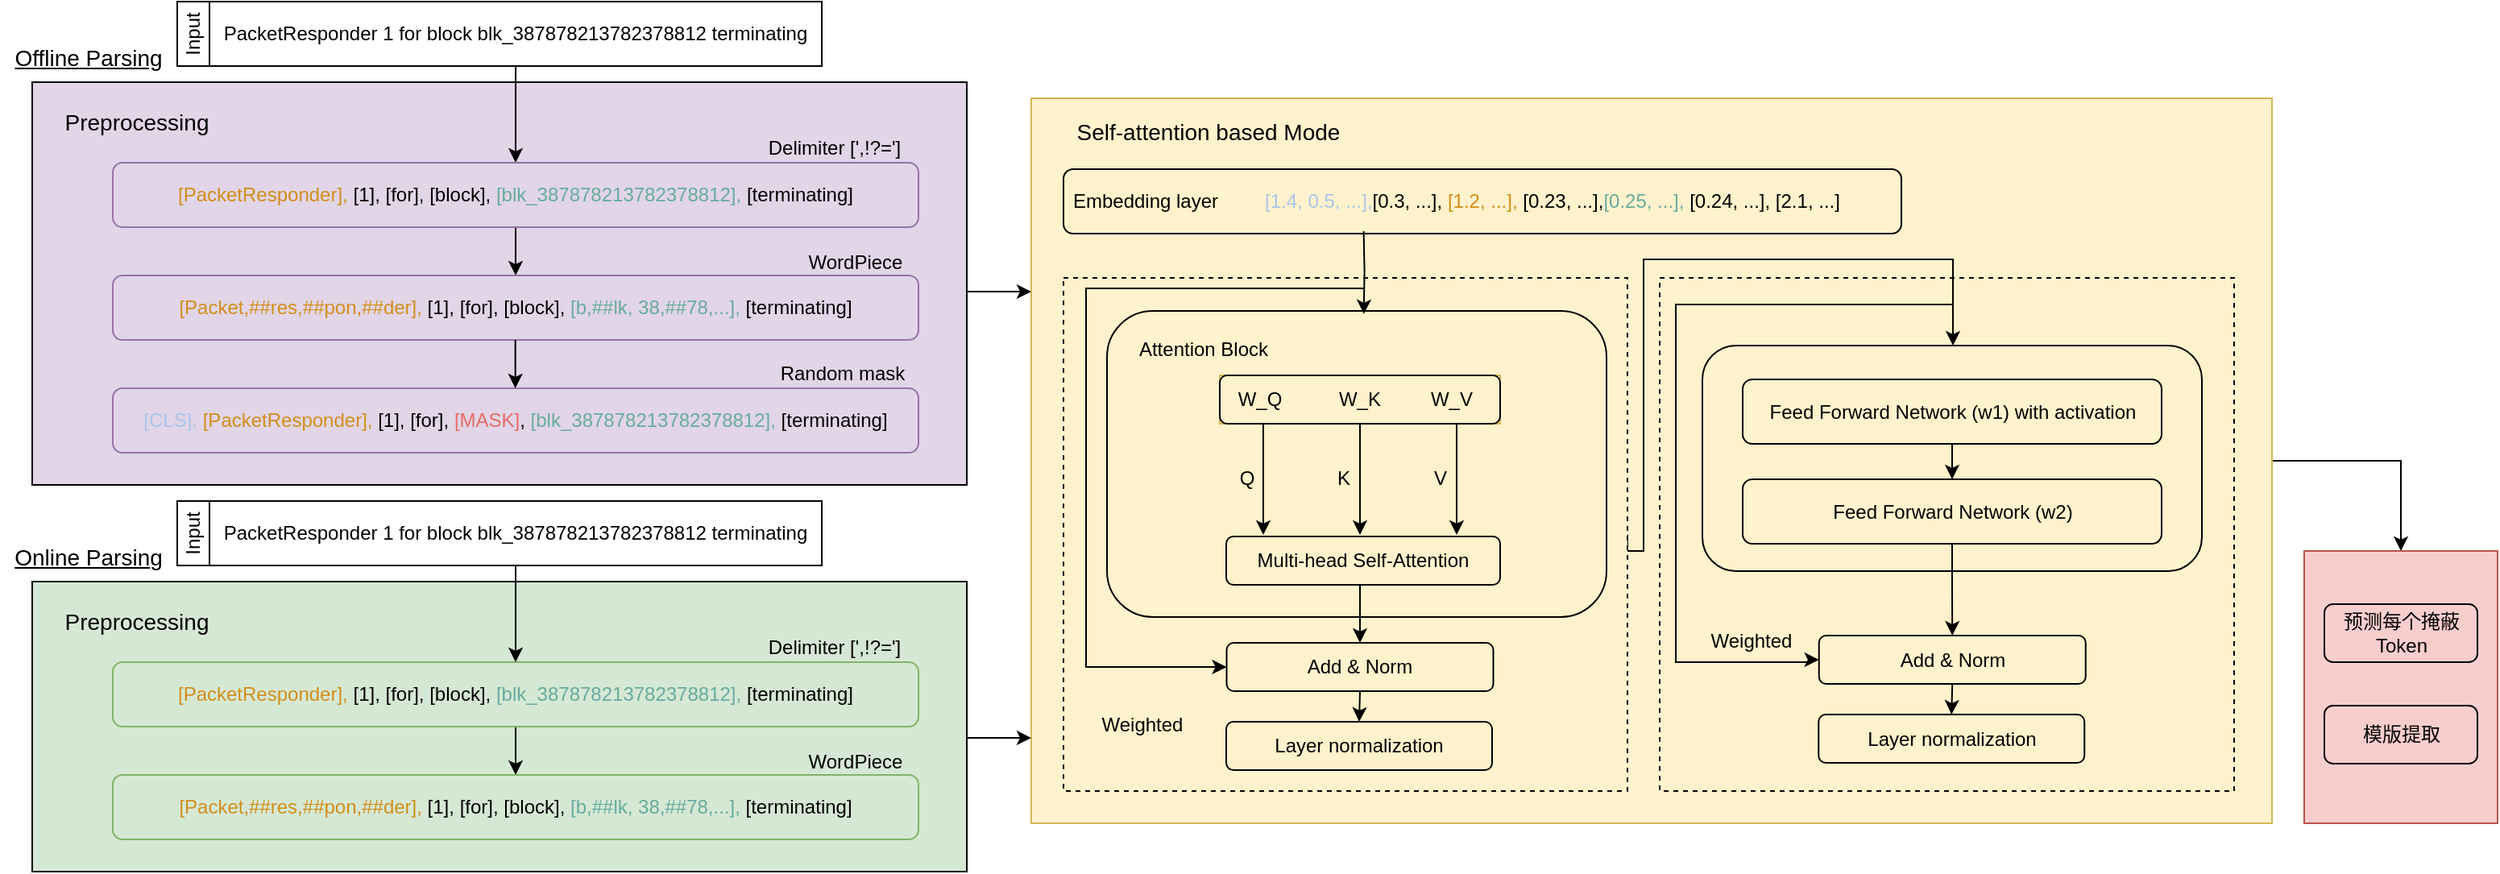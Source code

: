 <mxfile version="23.1.6" type="github">
  <diagram name="第 1 页" id="vscoD34nkn4cC29ZpkoS">
    <mxGraphModel dx="1358" dy="746" grid="1" gridSize="10" guides="1" tooltips="1" connect="1" arrows="1" fold="1" page="1" pageScale="1" pageWidth="827" pageHeight="1169" math="0" shadow="0">
      <root>
        <mxCell id="0" />
        <mxCell id="1" parent="0" />
        <mxCell id="9XMKBq4BbX7aeuvjxPOY-96" style="edgeStyle=orthogonalEdgeStyle;rounded=0;orthogonalLoop=1;jettySize=auto;html=1;exitX=1;exitY=0.5;exitDx=0;exitDy=0;entryX=0.5;entryY=0;entryDx=0;entryDy=0;" edge="1" parent="1" source="9XMKBq4BbX7aeuvjxPOY-90" target="9XMKBq4BbX7aeuvjxPOY-93">
          <mxGeometry relative="1" as="geometry" />
        </mxCell>
        <mxCell id="9XMKBq4BbX7aeuvjxPOY-90" value="" style="rounded=0;whiteSpace=wrap;html=1;fillColor=#fff2cc;strokeColor=#d6b656;" vertex="1" parent="1">
          <mxGeometry x="780" y="300" width="770" height="450" as="geometry" />
        </mxCell>
        <mxCell id="9XMKBq4BbX7aeuvjxPOY-86" value="" style="rounded=0;whiteSpace=wrap;html=1;dashed=1;fillColor=#fff2cc;strokeColor=#000000;" vertex="1" parent="1">
          <mxGeometry x="1170" y="411.5" width="356.5" height="318.5" as="geometry" />
        </mxCell>
        <mxCell id="9XMKBq4BbX7aeuvjxPOY-87" style="edgeStyle=orthogonalEdgeStyle;rounded=0;orthogonalLoop=1;jettySize=auto;html=1;exitX=1;exitY=0.5;exitDx=0;exitDy=0;entryX=0.5;entryY=0;entryDx=0;entryDy=0;" edge="1" parent="1" source="9XMKBq4BbX7aeuvjxPOY-71" target="9XMKBq4BbX7aeuvjxPOY-70">
          <mxGeometry relative="1" as="geometry">
            <Array as="points">
              <mxPoint x="1150" y="581" />
              <mxPoint x="1160" y="581" />
              <mxPoint x="1160" y="400" />
              <mxPoint x="1352" y="400" />
              <mxPoint x="1352" y="453" />
            </Array>
          </mxGeometry>
        </mxCell>
        <mxCell id="9XMKBq4BbX7aeuvjxPOY-71" value="" style="rounded=0;whiteSpace=wrap;html=1;dashed=1;fillColor=#fff2cc;strokeColor=#000000;" vertex="1" parent="1">
          <mxGeometry x="800" y="411.5" width="350" height="318.5" as="geometry" />
        </mxCell>
        <mxCell id="9XMKBq4BbX7aeuvjxPOY-3" value="" style="rounded=0;whiteSpace=wrap;html=1;fillColor=#E1D5E7;" vertex="1" parent="1">
          <mxGeometry x="160" y="290" width="580" height="250" as="geometry" />
        </mxCell>
        <mxCell id="9XMKBq4BbX7aeuvjxPOY-16" style="edgeStyle=orthogonalEdgeStyle;rounded=0;orthogonalLoop=1;jettySize=auto;html=1;exitX=0.5;exitY=1;exitDx=0;exitDy=0;entryX=0.5;entryY=0;entryDx=0;entryDy=0;" edge="1" parent="1" source="9XMKBq4BbX7aeuvjxPOY-1" target="9XMKBq4BbX7aeuvjxPOY-6">
          <mxGeometry relative="1" as="geometry" />
        </mxCell>
        <mxCell id="9XMKBq4BbX7aeuvjxPOY-1" value="PacketResponder 1 for block blk_387878213782378812 terminating" style="rounded=0;whiteSpace=wrap;html=1;" vertex="1" parent="1">
          <mxGeometry x="270" y="240" width="380" height="40" as="geometry" />
        </mxCell>
        <mxCell id="9XMKBq4BbX7aeuvjxPOY-2" value="Input" style="rounded=0;whiteSpace=wrap;html=1;verticalAlign=middle;horizontal=0;" vertex="1" parent="1">
          <mxGeometry x="250" y="240" width="20" height="40" as="geometry" />
        </mxCell>
        <mxCell id="9XMKBq4BbX7aeuvjxPOY-5" value="Preprocessing" style="text;html=1;align=center;verticalAlign=middle;whiteSpace=wrap;rounded=0;fontSize=14;" vertex="1" parent="1">
          <mxGeometry x="170" y="300" width="110" height="30" as="geometry" />
        </mxCell>
        <mxCell id="9XMKBq4BbX7aeuvjxPOY-13" value="" style="edgeStyle=orthogonalEdgeStyle;rounded=0;orthogonalLoop=1;jettySize=auto;html=1;" edge="1" parent="1" source="9XMKBq4BbX7aeuvjxPOY-6" target="9XMKBq4BbX7aeuvjxPOY-10">
          <mxGeometry relative="1" as="geometry" />
        </mxCell>
        <mxCell id="9XMKBq4BbX7aeuvjxPOY-6" value="&lt;font color=&quot;#d28e19&quot;&gt;[PacketResponder],&lt;/font&gt; [1], [for], [block],&amp;nbsp;&lt;font color=&quot;#67ab9f&quot;&gt;[blk_387878213782378812],&lt;/font&gt; [terminating]" style="rounded=1;whiteSpace=wrap;html=1;fillColor=#e1d5e7;strokeColor=#9673a6;" vertex="1" parent="1">
          <mxGeometry x="210" y="340" width="500" height="40" as="geometry" />
        </mxCell>
        <mxCell id="9XMKBq4BbX7aeuvjxPOY-7" value="Delimiter [&#39;,!?=&#39;]" style="text;html=1;align=center;verticalAlign=middle;whiteSpace=wrap;rounded=0;" vertex="1" parent="1">
          <mxGeometry x="603" y="316" width="110" height="30" as="geometry" />
        </mxCell>
        <mxCell id="9XMKBq4BbX7aeuvjxPOY-8" value="&lt;font color=&quot;#a9c4eb&quot;&gt;[CLS],&lt;/font&gt;&lt;font color=&quot;#d28e19&quot;&gt; [PacketResponder],&lt;/font&gt; [1], [for], &lt;font color=&quot;#ea6b66&quot;&gt;[MASK]&lt;/font&gt;,&amp;nbsp;&lt;font color=&quot;#67ab9f&quot;&gt;[blk_387878213782378812],&lt;/font&gt; [terminating]" style="rounded=1;whiteSpace=wrap;html=1;fillColor=#e1d5e7;strokeColor=#9673a6;" vertex="1" parent="1">
          <mxGeometry x="210" y="480" width="500" height="40" as="geometry" />
        </mxCell>
        <mxCell id="9XMKBq4BbX7aeuvjxPOY-9" value="WordPiece" style="text;html=1;align=center;verticalAlign=middle;whiteSpace=wrap;rounded=0;" vertex="1" parent="1">
          <mxGeometry x="616" y="387" width="110" height="30" as="geometry" />
        </mxCell>
        <mxCell id="9XMKBq4BbX7aeuvjxPOY-10" value="&lt;font color=&quot;#d28e19&quot;&gt;[Packet,##res,##pon,##der],&lt;/font&gt; [1], [for], [block],&amp;nbsp;&lt;font color=&quot;#67ab9f&quot;&gt;[b,##lk, 38,##78,...],&lt;/font&gt; [terminating]" style="rounded=1;whiteSpace=wrap;html=1;fillColor=#e1d5e7;strokeColor=#9673a6;" vertex="1" parent="1">
          <mxGeometry x="210" y="410" width="500" height="40" as="geometry" />
        </mxCell>
        <mxCell id="9XMKBq4BbX7aeuvjxPOY-12" value="Random mask" style="text;html=1;align=center;verticalAlign=middle;whiteSpace=wrap;rounded=0;" vertex="1" parent="1">
          <mxGeometry x="608" y="456" width="110" height="30" as="geometry" />
        </mxCell>
        <mxCell id="9XMKBq4BbX7aeuvjxPOY-14" value="" style="edgeStyle=orthogonalEdgeStyle;rounded=0;orthogonalLoop=1;jettySize=auto;html=1;" edge="1" parent="1">
          <mxGeometry relative="1" as="geometry">
            <mxPoint x="459.83" y="450" as="sourcePoint" />
            <mxPoint x="459.83" y="480" as="targetPoint" />
          </mxGeometry>
        </mxCell>
        <mxCell id="9XMKBq4BbX7aeuvjxPOY-17" value="" style="rounded=0;whiteSpace=wrap;html=1;fillColor=#D5E8D4;" vertex="1" parent="1">
          <mxGeometry x="160" y="600" width="580" height="180" as="geometry" />
        </mxCell>
        <mxCell id="9XMKBq4BbX7aeuvjxPOY-18" style="edgeStyle=orthogonalEdgeStyle;rounded=0;orthogonalLoop=1;jettySize=auto;html=1;exitX=0.5;exitY=1;exitDx=0;exitDy=0;entryX=0.5;entryY=0;entryDx=0;entryDy=0;" edge="1" parent="1" source="9XMKBq4BbX7aeuvjxPOY-19" target="9XMKBq4BbX7aeuvjxPOY-23">
          <mxGeometry relative="1" as="geometry" />
        </mxCell>
        <mxCell id="9XMKBq4BbX7aeuvjxPOY-19" value="PacketResponder 1 for block blk_387878213782378812 terminating" style="rounded=0;whiteSpace=wrap;html=1;" vertex="1" parent="1">
          <mxGeometry x="270" y="550" width="380" height="40" as="geometry" />
        </mxCell>
        <mxCell id="9XMKBq4BbX7aeuvjxPOY-20" value="Input" style="rounded=0;whiteSpace=wrap;html=1;verticalAlign=middle;horizontal=0;" vertex="1" parent="1">
          <mxGeometry x="250" y="550" width="20" height="40" as="geometry" />
        </mxCell>
        <mxCell id="9XMKBq4BbX7aeuvjxPOY-21" value="Preprocessing" style="text;html=1;align=center;verticalAlign=middle;whiteSpace=wrap;rounded=0;fontSize=14;" vertex="1" parent="1">
          <mxGeometry x="170" y="610" width="110" height="30" as="geometry" />
        </mxCell>
        <mxCell id="9XMKBq4BbX7aeuvjxPOY-22" value="" style="edgeStyle=orthogonalEdgeStyle;rounded=0;orthogonalLoop=1;jettySize=auto;html=1;" edge="1" parent="1" source="9XMKBq4BbX7aeuvjxPOY-23" target="9XMKBq4BbX7aeuvjxPOY-27">
          <mxGeometry relative="1" as="geometry" />
        </mxCell>
        <mxCell id="9XMKBq4BbX7aeuvjxPOY-23" value="&lt;font color=&quot;#d28e19&quot;&gt;[PacketResponder],&lt;/font&gt; [1], [for], [block],&amp;nbsp;&lt;font color=&quot;#67ab9f&quot;&gt;[blk_387878213782378812],&lt;/font&gt; [terminating]" style="rounded=1;whiteSpace=wrap;html=1;fillColor=#d5e8d4;strokeColor=#82b366;" vertex="1" parent="1">
          <mxGeometry x="210" y="650" width="500" height="40" as="geometry" />
        </mxCell>
        <mxCell id="9XMKBq4BbX7aeuvjxPOY-24" value="Delimiter [&#39;,!?=&#39;]" style="text;html=1;align=center;verticalAlign=middle;whiteSpace=wrap;rounded=0;" vertex="1" parent="1">
          <mxGeometry x="603" y="626" width="110" height="30" as="geometry" />
        </mxCell>
        <mxCell id="9XMKBq4BbX7aeuvjxPOY-26" value="WordPiece" style="text;html=1;align=center;verticalAlign=middle;whiteSpace=wrap;rounded=0;" vertex="1" parent="1">
          <mxGeometry x="616" y="697" width="110" height="30" as="geometry" />
        </mxCell>
        <mxCell id="9XMKBq4BbX7aeuvjxPOY-27" value="&lt;font color=&quot;#d28e19&quot;&gt;[Packet,##res,##pon,##der],&lt;/font&gt; [1], [for], [block],&amp;nbsp;&lt;font color=&quot;#67ab9f&quot;&gt;[b,##lk, 38,##78,...],&lt;/font&gt; [terminating]" style="rounded=1;whiteSpace=wrap;html=1;fillColor=#d5e8d4;strokeColor=#82b366;" vertex="1" parent="1">
          <mxGeometry x="210" y="720" width="500" height="40" as="geometry" />
        </mxCell>
        <mxCell id="9XMKBq4BbX7aeuvjxPOY-30" value="&lt;font style=&quot;font-size: 14px;&quot;&gt;&lt;u&gt;Online Parsing&lt;/u&gt;&lt;/font&gt;" style="text;html=1;align=center;verticalAlign=middle;whiteSpace=wrap;rounded=0;" vertex="1" parent="1">
          <mxGeometry x="140" y="570" width="110" height="30" as="geometry" />
        </mxCell>
        <mxCell id="9XMKBq4BbX7aeuvjxPOY-31" value="&lt;font style=&quot;font-size: 14px;&quot;&gt;&lt;u&gt;Offline Parsing&lt;/u&gt;&lt;/font&gt;" style="text;html=1;align=center;verticalAlign=middle;whiteSpace=wrap;rounded=0;" vertex="1" parent="1">
          <mxGeometry x="140" y="260" width="110" height="30" as="geometry" />
        </mxCell>
        <mxCell id="9XMKBq4BbX7aeuvjxPOY-33" value="" style="rounded=1;whiteSpace=wrap;html=1;fillColor=#fff2cc;strokeColor=#000000;" vertex="1" parent="1">
          <mxGeometry x="800" y="344" width="520" height="40" as="geometry" />
        </mxCell>
        <mxCell id="9XMKBq4BbX7aeuvjxPOY-36" value="" style="rounded=1;whiteSpace=wrap;html=1;fillColor=#fff2cc;strokeColor=#000000;" vertex="1" parent="1">
          <mxGeometry x="827" y="432" width="310" height="190" as="geometry" />
        </mxCell>
        <mxCell id="9XMKBq4BbX7aeuvjxPOY-34" value="Embedding layer" style="text;html=1;align=center;verticalAlign=middle;whiteSpace=wrap;rounded=0;" vertex="1" parent="1">
          <mxGeometry x="801.25" y="349" width="100" height="30" as="geometry" />
        </mxCell>
        <mxCell id="9XMKBq4BbX7aeuvjxPOY-47" value="" style="group" vertex="1" connectable="0" parent="1">
          <mxGeometry x="884" y="476" width="180" height="95" as="geometry" />
        </mxCell>
        <mxCell id="9XMKBq4BbX7aeuvjxPOY-38" value="" style="endArrow=classic;html=1;rounded=0;" edge="1" parent="9XMKBq4BbX7aeuvjxPOY-47">
          <mxGeometry width="50" height="50" relative="1" as="geometry">
            <mxPoint x="40" y="25" as="sourcePoint" />
            <mxPoint x="40" y="95" as="targetPoint" />
          </mxGeometry>
        </mxCell>
        <mxCell id="9XMKBq4BbX7aeuvjxPOY-39" value="" style="endArrow=classic;html=1;rounded=0;" edge="1" parent="9XMKBq4BbX7aeuvjxPOY-47">
          <mxGeometry width="50" height="50" relative="1" as="geometry">
            <mxPoint x="100" y="25" as="sourcePoint" />
            <mxPoint x="100" y="95" as="targetPoint" />
          </mxGeometry>
        </mxCell>
        <mxCell id="9XMKBq4BbX7aeuvjxPOY-40" value="" style="endArrow=classic;html=1;rounded=0;" edge="1" parent="9XMKBq4BbX7aeuvjxPOY-47">
          <mxGeometry width="50" height="50" relative="1" as="geometry">
            <mxPoint x="160" y="25" as="sourcePoint" />
            <mxPoint x="160" y="95" as="targetPoint" />
          </mxGeometry>
        </mxCell>
        <mxCell id="9XMKBq4BbX7aeuvjxPOY-44" value="Q" style="text;html=1;align=center;verticalAlign=middle;whiteSpace=wrap;rounded=0;" vertex="1" parent="9XMKBq4BbX7aeuvjxPOY-47">
          <mxGeometry y="45" width="60" height="30" as="geometry" />
        </mxCell>
        <mxCell id="9XMKBq4BbX7aeuvjxPOY-45" value="K" style="text;html=1;align=center;verticalAlign=middle;whiteSpace=wrap;rounded=0;" vertex="1" parent="9XMKBq4BbX7aeuvjxPOY-47">
          <mxGeometry x="60" y="45" width="60" height="30" as="geometry" />
        </mxCell>
        <mxCell id="9XMKBq4BbX7aeuvjxPOY-46" value="V" style="text;html=1;align=center;verticalAlign=middle;whiteSpace=wrap;rounded=0;" vertex="1" parent="9XMKBq4BbX7aeuvjxPOY-47">
          <mxGeometry x="120" y="45" width="60" height="30" as="geometry" />
        </mxCell>
        <mxCell id="9XMKBq4BbX7aeuvjxPOY-49" value="Attention Block" style="text;html=1;align=center;verticalAlign=middle;whiteSpace=wrap;rounded=0;" vertex="1" parent="1">
          <mxGeometry x="837" y="441" width="100" height="30" as="geometry" />
        </mxCell>
        <mxCell id="9XMKBq4BbX7aeuvjxPOY-58" style="edgeStyle=orthogonalEdgeStyle;rounded=0;orthogonalLoop=1;jettySize=auto;html=1;exitX=0.5;exitY=1;exitDx=0;exitDy=0;entryX=0.5;entryY=0;entryDx=0;entryDy=0;" edge="1" parent="1" target="9XMKBq4BbX7aeuvjxPOY-53">
          <mxGeometry relative="1" as="geometry">
            <mxPoint x="977.5" y="706" as="sourcePoint" />
          </mxGeometry>
        </mxCell>
        <mxCell id="9XMKBq4BbX7aeuvjxPOY-53" value="Layer normalization" style="rounded=1;whiteSpace=wrap;html=1;fillColor=#fff2cc;strokeColor=#000000;" vertex="1" parent="1">
          <mxGeometry x="901" y="687" width="165" height="30" as="geometry" />
        </mxCell>
        <mxCell id="9XMKBq4BbX7aeuvjxPOY-59" value="&lt;font style=&quot;font-size: 14px;&quot;&gt;Self-attention based Mode&lt;/font&gt;" style="text;html=1;align=center;verticalAlign=middle;whiteSpace=wrap;rounded=0;" vertex="1" parent="1">
          <mxGeometry x="800" y="306" width="180" height="30" as="geometry" />
        </mxCell>
        <mxCell id="9XMKBq4BbX7aeuvjxPOY-62" value="" style="group;fillColor=#fff2cc;strokeColor=#d6b656;" vertex="1" connectable="0" parent="1">
          <mxGeometry x="897" y="472" width="174" height="30" as="geometry" />
        </mxCell>
        <mxCell id="9XMKBq4BbX7aeuvjxPOY-60" value="" style="rounded=1;whiteSpace=wrap;html=1;fillColor=#fff2cc;strokeColor=#000000;" vertex="1" parent="9XMKBq4BbX7aeuvjxPOY-62">
          <mxGeometry width="174" height="30" as="geometry" />
        </mxCell>
        <mxCell id="9XMKBq4BbX7aeuvjxPOY-41" value="W_Q" style="text;html=1;align=center;verticalAlign=middle;whiteSpace=wrap;rounded=0;" vertex="1" parent="9XMKBq4BbX7aeuvjxPOY-62">
          <mxGeometry width="50" height="30" as="geometry" />
        </mxCell>
        <mxCell id="9XMKBq4BbX7aeuvjxPOY-42" value="W_K" style="text;html=1;align=center;verticalAlign=middle;whiteSpace=wrap;rounded=0;" vertex="1" parent="9XMKBq4BbX7aeuvjxPOY-62">
          <mxGeometry x="67" width="40" height="30" as="geometry" />
        </mxCell>
        <mxCell id="9XMKBq4BbX7aeuvjxPOY-43" value="W_V" style="text;html=1;align=center;verticalAlign=middle;whiteSpace=wrap;rounded=0;" vertex="1" parent="9XMKBq4BbX7aeuvjxPOY-62">
          <mxGeometry x="114" width="60" height="30" as="geometry" />
        </mxCell>
        <mxCell id="9XMKBq4BbX7aeuvjxPOY-65" style="edgeStyle=orthogonalEdgeStyle;rounded=0;orthogonalLoop=1;jettySize=auto;html=1;exitX=0.5;exitY=1;exitDx=0;exitDy=0;entryX=0.5;entryY=0;entryDx=0;entryDy=0;" edge="1" parent="1" source="9XMKBq4BbX7aeuvjxPOY-63" target="9XMKBq4BbX7aeuvjxPOY-64">
          <mxGeometry relative="1" as="geometry" />
        </mxCell>
        <mxCell id="9XMKBq4BbX7aeuvjxPOY-63" value="Multi-head Self-Attention" style="rounded=1;whiteSpace=wrap;html=1;fillColor=#fff2cc;strokeColor=#000000;" vertex="1" parent="1">
          <mxGeometry x="901" y="572" width="170" height="30" as="geometry" />
        </mxCell>
        <mxCell id="9XMKBq4BbX7aeuvjxPOY-68" style="edgeStyle=orthogonalEdgeStyle;rounded=0;orthogonalLoop=1;jettySize=auto;html=1;exitX=0.5;exitY=1;exitDx=0;exitDy=0;entryX=0.5;entryY=0;entryDx=0;entryDy=0;" edge="1" parent="1" source="9XMKBq4BbX7aeuvjxPOY-64" target="9XMKBq4BbX7aeuvjxPOY-53">
          <mxGeometry relative="1" as="geometry" />
        </mxCell>
        <mxCell id="9XMKBq4BbX7aeuvjxPOY-64" value="Add &amp;amp; Norm" style="rounded=1;whiteSpace=wrap;html=1;fillColor=#fff2cc;strokeColor=#000000;" vertex="1" parent="1">
          <mxGeometry x="901.25" y="638" width="165.5" height="30" as="geometry" />
        </mxCell>
        <mxCell id="9XMKBq4BbX7aeuvjxPOY-67" value="Weighted" style="text;html=1;align=center;verticalAlign=middle;whiteSpace=wrap;rounded=0;" vertex="1" parent="1">
          <mxGeometry x="818.5" y="674" width="60" height="30" as="geometry" />
        </mxCell>
        <mxCell id="9XMKBq4BbX7aeuvjxPOY-70" value="" style="rounded=1;whiteSpace=wrap;html=1;fillColor=#fff2cc;strokeColor=#000000;" vertex="1" parent="1">
          <mxGeometry x="1196.5" y="453.5" width="310" height="140" as="geometry" />
        </mxCell>
        <mxCell id="9XMKBq4BbX7aeuvjxPOY-81" style="edgeStyle=orthogonalEdgeStyle;rounded=0;orthogonalLoop=1;jettySize=auto;html=1;exitX=0.5;exitY=1;exitDx=0;exitDy=0;entryX=0.5;entryY=0;entryDx=0;entryDy=0;" edge="1" parent="1" source="9XMKBq4BbX7aeuvjxPOY-73" target="9XMKBq4BbX7aeuvjxPOY-74">
          <mxGeometry relative="1" as="geometry" />
        </mxCell>
        <mxCell id="9XMKBq4BbX7aeuvjxPOY-73" value="Feed Forward Network (w1) with activation" style="rounded=1;whiteSpace=wrap;html=1;fillColor=#fff2cc;strokeColor=#000000;" vertex="1" parent="1">
          <mxGeometry x="1221.5" y="474.5" width="260" height="40" as="geometry" />
        </mxCell>
        <mxCell id="9XMKBq4BbX7aeuvjxPOY-80" style="edgeStyle=orthogonalEdgeStyle;rounded=0;orthogonalLoop=1;jettySize=auto;html=1;exitX=0.5;exitY=1;exitDx=0;exitDy=0;entryX=0.5;entryY=0;entryDx=0;entryDy=0;" edge="1" parent="1" source="9XMKBq4BbX7aeuvjxPOY-74" target="9XMKBq4BbX7aeuvjxPOY-79">
          <mxGeometry relative="1" as="geometry" />
        </mxCell>
        <mxCell id="9XMKBq4BbX7aeuvjxPOY-74" value="Feed Forward Network (w2)" style="rounded=1;whiteSpace=wrap;html=1;fillColor=#fff2cc;strokeColor=#000000;" vertex="1" parent="1">
          <mxGeometry x="1221.5" y="536.5" width="260" height="40" as="geometry" />
        </mxCell>
        <mxCell id="9XMKBq4BbX7aeuvjxPOY-76" style="edgeStyle=orthogonalEdgeStyle;rounded=0;orthogonalLoop=1;jettySize=auto;html=1;exitX=0.5;exitY=1;exitDx=0;exitDy=0;entryX=0.5;entryY=0;entryDx=0;entryDy=0;" edge="1" parent="1" target="9XMKBq4BbX7aeuvjxPOY-77">
          <mxGeometry relative="1" as="geometry">
            <mxPoint x="1345.12" y="701.5" as="sourcePoint" />
          </mxGeometry>
        </mxCell>
        <mxCell id="9XMKBq4BbX7aeuvjxPOY-77" value="Layer normalization" style="rounded=1;whiteSpace=wrap;html=1;fillColor=#fff2cc;strokeColor=#000000;" vertex="1" parent="1">
          <mxGeometry x="1268.62" y="682.5" width="165" height="30" as="geometry" />
        </mxCell>
        <mxCell id="9XMKBq4BbX7aeuvjxPOY-78" style="edgeStyle=orthogonalEdgeStyle;rounded=0;orthogonalLoop=1;jettySize=auto;html=1;exitX=0.5;exitY=1;exitDx=0;exitDy=0;entryX=0.5;entryY=0;entryDx=0;entryDy=0;" edge="1" parent="1" source="9XMKBq4BbX7aeuvjxPOY-79" target="9XMKBq4BbX7aeuvjxPOY-77">
          <mxGeometry relative="1" as="geometry" />
        </mxCell>
        <mxCell id="9XMKBq4BbX7aeuvjxPOY-79" value="Add &amp;amp; Norm" style="rounded=1;whiteSpace=wrap;html=1;fillColor=#fff2cc;strokeColor=#000000;" vertex="1" parent="1">
          <mxGeometry x="1268.87" y="633.5" width="165.5" height="30" as="geometry" />
        </mxCell>
        <mxCell id="9XMKBq4BbX7aeuvjxPOY-82" style="edgeStyle=orthogonalEdgeStyle;rounded=0;orthogonalLoop=1;jettySize=auto;html=1;entryX=0.514;entryY=0.01;entryDx=0;entryDy=0;entryPerimeter=0;exitX=0.146;exitY=1.083;exitDx=0;exitDy=0;exitPerimeter=0;" edge="1" parent="1" target="9XMKBq4BbX7aeuvjxPOY-36">
          <mxGeometry relative="1" as="geometry">
            <mxPoint x="986.298" y="382.49" as="sourcePoint" />
          </mxGeometry>
        </mxCell>
        <mxCell id="9XMKBq4BbX7aeuvjxPOY-88" value="" style="endArrow=classic;html=1;rounded=0;entryX=0;entryY=0.5;entryDx=0;entryDy=0;edgeStyle=orthogonalEdgeStyle;" edge="1" parent="1" target="9XMKBq4BbX7aeuvjxPOY-79">
          <mxGeometry width="50" height="50" relative="1" as="geometry">
            <mxPoint x="1352" y="428" as="sourcePoint" />
            <mxPoint x="1263" y="709" as="targetPoint" />
            <Array as="points">
              <mxPoint x="1180" y="428" />
              <mxPoint x="1180" y="650" />
              <mxPoint x="1263" y="650" />
              <mxPoint x="1263" y="649" />
            </Array>
          </mxGeometry>
        </mxCell>
        <mxCell id="9XMKBq4BbX7aeuvjxPOY-89" value="Weighted" style="text;html=1;align=center;verticalAlign=middle;whiteSpace=wrap;rounded=0;" vertex="1" parent="1">
          <mxGeometry x="1196.5" y="622" width="60" height="30" as="geometry" />
        </mxCell>
        <mxCell id="9XMKBq4BbX7aeuvjxPOY-91" value="&lt;font style=&quot;border-color: var(--border-color);&quot; color=&quot;#a9c4eb&quot;&gt;[1.4, 0.5, ...],&lt;/font&gt;[0.3, ...],&lt;span style=&quot;border-color: var(--border-color);&quot;&gt;&amp;nbsp;&lt;/span&gt;&lt;span style=&quot;border-color: var(--border-color);&quot;&gt;&lt;/span&gt;&lt;font style=&quot;border-color: var(--border-color);&quot; color=&quot;#d28e19&quot;&gt;[1.2, ...],&lt;/font&gt;&lt;span style=&quot;border-color: var(--border-color);&quot;&gt;&lt;span style=&quot;border-color: var(--border-color);&quot;&gt;&amp;nbsp;&lt;/span&gt;[0.23, ...],&lt;/span&gt;&lt;font style=&quot;border-color: var(--border-color);&quot; color=&quot;#67ab9f&quot;&gt;[0.25, ...],&lt;/font&gt;&lt;span style=&quot;border-color: var(--border-color);&quot;&gt;&lt;span style=&quot;border-color: var(--border-color);&quot;&gt;&amp;nbsp;&lt;/span&gt;[0.24, ...], [2.1, ...]&lt;/span&gt;" style="text;html=1;align=center;verticalAlign=middle;whiteSpace=wrap;rounded=0;" vertex="1" parent="1">
          <mxGeometry x="920" y="349" width="367" height="30" as="geometry" />
        </mxCell>
        <mxCell id="9XMKBq4BbX7aeuvjxPOY-92" value="" style="endArrow=classic;html=1;rounded=0;entryX=0;entryY=0.5;entryDx=0;entryDy=0;edgeStyle=orthogonalEdgeStyle;" edge="1" parent="1" target="9XMKBq4BbX7aeuvjxPOY-64">
          <mxGeometry width="50" height="50" relative="1" as="geometry">
            <mxPoint x="986" y="418.01" as="sourcePoint" />
            <mxPoint x="903" y="639.01" as="targetPoint" />
            <Array as="points">
              <mxPoint x="814" y="418" />
              <mxPoint x="814" y="653" />
            </Array>
          </mxGeometry>
        </mxCell>
        <mxCell id="9XMKBq4BbX7aeuvjxPOY-93" value="" style="rounded=0;whiteSpace=wrap;html=1;fillColor=#f8cecc;strokeColor=#b85450;" vertex="1" parent="1">
          <mxGeometry x="1570" y="581" width="120" height="169" as="geometry" />
        </mxCell>
        <mxCell id="9XMKBq4BbX7aeuvjxPOY-94" value="预测每个掩蔽Token" style="rounded=1;whiteSpace=wrap;html=1;fillColor=#f8cecc;strokeColor=#000000;" vertex="1" parent="1">
          <mxGeometry x="1582.5" y="614" width="95" height="36" as="geometry" />
        </mxCell>
        <mxCell id="9XMKBq4BbX7aeuvjxPOY-95" value="模版提取" style="rounded=1;whiteSpace=wrap;html=1;fillColor=#f8cecc;strokeColor=#000000;" vertex="1" parent="1">
          <mxGeometry x="1582.5" y="677" width="95" height="36" as="geometry" />
        </mxCell>
        <mxCell id="9XMKBq4BbX7aeuvjxPOY-98" value="" style="endArrow=classic;html=1;rounded=0;" edge="1" parent="1">
          <mxGeometry width="50" height="50" relative="1" as="geometry">
            <mxPoint x="740" y="420" as="sourcePoint" />
            <mxPoint x="780" y="420" as="targetPoint" />
          </mxGeometry>
        </mxCell>
        <mxCell id="9XMKBq4BbX7aeuvjxPOY-99" value="" style="endArrow=classic;html=1;rounded=0;" edge="1" parent="1">
          <mxGeometry width="50" height="50" relative="1" as="geometry">
            <mxPoint x="740" y="697" as="sourcePoint" />
            <mxPoint x="780" y="697" as="targetPoint" />
          </mxGeometry>
        </mxCell>
      </root>
    </mxGraphModel>
  </diagram>
</mxfile>
